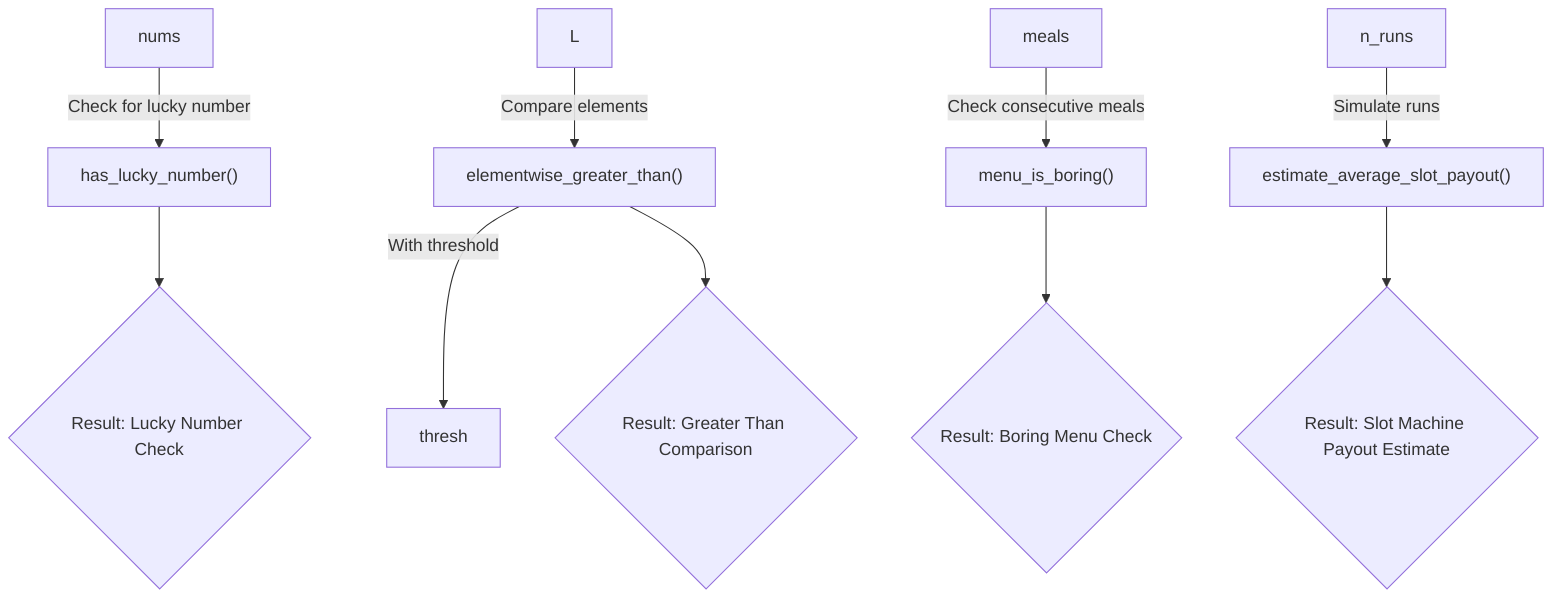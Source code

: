 flowchart TD
    %% Data Variables
    A["nums"] -->|Check for lucky number| B["has_lucky_number()"]
    %% Description for nums: A list of numbers to check for lucky numbers.

    L["L"] -->|Compare elements| C["elementwise_greater_than()"]
    C -->|With threshold| thresh["thresh"]
    %% Description for L: A list of numbers for element-wise comparison.
    %% Description for thresh: The threshold number for comparison.

    meals["meals"] -->|Check consecutive meals| D["menu_is_boring()"]
    %% Description for meals: A list of meals served over time for consecutive check.

    n_runs["n_runs"] -->|Simulate runs| E["estimate_average_slot_payout()"]
    %% Description for n_runs: Number of runs to simulate for slot machine payout estimation.

    %% Outputs
    B --> F{"Result: Lucky Number Check"}
    C --> G{"Result: Greater Than Comparison"}
    D --> H{"Result: Boring Menu Check"}
    E --> I{"Result: Slot Machine Payout Estimate"}